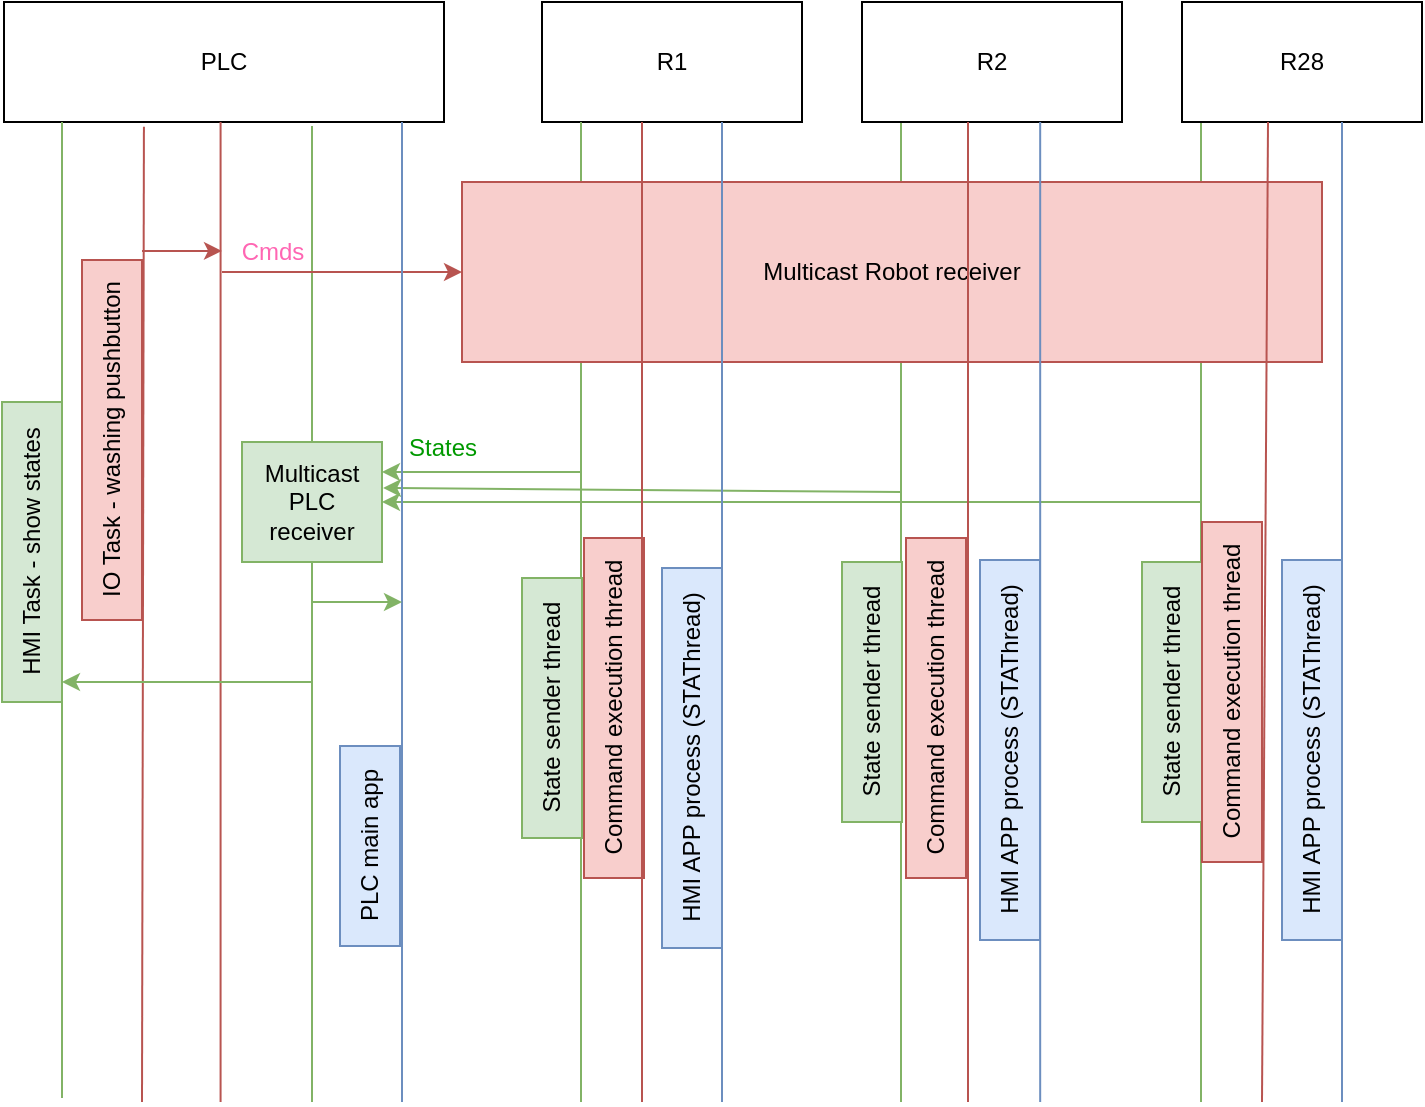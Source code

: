 <mxfile version="24.8.4" pages="2">
  <diagram name="SC" id="2jrvlOFDyI9eP0RItJlz">
    <mxGraphModel dx="1060" dy="691" grid="1" gridSize="10" guides="1" tooltips="1" connect="1" arrows="1" fold="1" page="1" pageScale="1" pageWidth="827" pageHeight="1169" math="0" shadow="0">
      <root>
        <mxCell id="0" />
        <mxCell id="1" parent="0" />
        <mxCell id="FDANH4CxxODxMzxdif0w-1" value="PLC" style="rounded=0;whiteSpace=wrap;html=1;" vertex="1" parent="1">
          <mxGeometry x="11" y="50" width="220" height="60" as="geometry" />
        </mxCell>
        <mxCell id="FDANH4CxxODxMzxdif0w-2" value="R1" style="rounded=0;whiteSpace=wrap;html=1;" vertex="1" parent="1">
          <mxGeometry x="280" y="50" width="130" height="60" as="geometry" />
        </mxCell>
        <mxCell id="FDANH4CxxODxMzxdif0w-5" value="" style="endArrow=none;html=1;rounded=0;entryX=0.7;entryY=1.033;entryDx=0;entryDy=0;entryPerimeter=0;fillColor=#d5e8d4;strokeColor=#82b366;" edge="1" parent="1" source="CRYQBkAOcl-qyv2Oy661-3" target="FDANH4CxxODxMzxdif0w-1">
          <mxGeometry width="50" height="50" relative="1" as="geometry">
            <mxPoint x="120" y="600" as="sourcePoint" />
            <mxPoint x="440" y="300" as="targetPoint" />
          </mxGeometry>
        </mxCell>
        <mxCell id="FDANH4CxxODxMzxdif0w-6" value="" style="endArrow=none;html=1;rounded=0;entryX=0.5;entryY=1;entryDx=0;entryDy=0;fillColor=#d5e8d4;strokeColor=#82b366;" edge="1" parent="1">
          <mxGeometry width="50" height="50" relative="1" as="geometry">
            <mxPoint x="299.5" y="600" as="sourcePoint" />
            <mxPoint x="299.5" y="110" as="targetPoint" />
          </mxGeometry>
        </mxCell>
        <mxCell id="FDANH4CxxODxMzxdif0w-7" value="" style="endArrow=none;html=1;rounded=0;entryX=0.5;entryY=1;entryDx=0;entryDy=0;fillColor=#d5e8d4;strokeColor=#82b366;" edge="1" parent="1">
          <mxGeometry width="50" height="50" relative="1" as="geometry">
            <mxPoint x="459.5" y="600" as="sourcePoint" />
            <mxPoint x="459.5" y="110" as="targetPoint" />
          </mxGeometry>
        </mxCell>
        <mxCell id="FDANH4CxxODxMzxdif0w-8" value="" style="endArrow=none;html=1;rounded=0;entryX=0.5;entryY=1;entryDx=0;entryDy=0;fillColor=#d5e8d4;strokeColor=#82b366;" edge="1" parent="1">
          <mxGeometry width="50" height="50" relative="1" as="geometry">
            <mxPoint x="609.5" y="600" as="sourcePoint" />
            <mxPoint x="609.5" y="110" as="targetPoint" />
          </mxGeometry>
        </mxCell>
        <mxCell id="CRYQBkAOcl-qyv2Oy661-1" value="Multicast Robot receiver" style="rounded=0;whiteSpace=wrap;html=1;fillColor=#f8cecc;strokeColor=#b85450;" vertex="1" parent="1">
          <mxGeometry x="240" y="140" width="430" height="90" as="geometry" />
        </mxCell>
        <mxCell id="CRYQBkAOcl-qyv2Oy661-2" value="" style="endArrow=classic;html=1;rounded=0;entryX=0;entryY=0.5;entryDx=0;entryDy=0;fillColor=#f8cecc;strokeColor=#b85450;" edge="1" parent="1" target="CRYQBkAOcl-qyv2Oy661-1">
          <mxGeometry width="50" height="50" relative="1" as="geometry">
            <mxPoint x="120" y="185" as="sourcePoint" />
            <mxPoint x="170" y="140" as="targetPoint" />
          </mxGeometry>
        </mxCell>
        <mxCell id="CRYQBkAOcl-qyv2Oy661-4" value="" style="endArrow=none;html=1;rounded=0;entryX=0.5;entryY=1;entryDx=0;entryDy=0;fillColor=#d5e8d4;strokeColor=#82b366;" edge="1" parent="1" target="CRYQBkAOcl-qyv2Oy661-3">
          <mxGeometry width="50" height="50" relative="1" as="geometry">
            <mxPoint x="165" y="600" as="sourcePoint" />
            <mxPoint x="120" y="110" as="targetPoint" />
          </mxGeometry>
        </mxCell>
        <mxCell id="CRYQBkAOcl-qyv2Oy661-3" value="Multicast PLC receiver" style="rounded=0;whiteSpace=wrap;html=1;fillColor=#d5e8d4;strokeColor=#82b366;" vertex="1" parent="1">
          <mxGeometry x="130" y="270" width="70" height="60" as="geometry" />
        </mxCell>
        <mxCell id="CRYQBkAOcl-qyv2Oy661-5" value="" style="endArrow=classic;html=1;rounded=0;entryX=1;entryY=0.25;entryDx=0;entryDy=0;fillColor=#d5e8d4;strokeColor=#82b366;" edge="1" parent="1" target="CRYQBkAOcl-qyv2Oy661-3">
          <mxGeometry width="50" height="50" relative="1" as="geometry">
            <mxPoint x="300" y="285" as="sourcePoint" />
            <mxPoint x="440" y="300" as="targetPoint" />
          </mxGeometry>
        </mxCell>
        <mxCell id="CRYQBkAOcl-qyv2Oy661-6" value="" style="endArrow=classic;html=1;rounded=0;entryX=1.008;entryY=0.383;entryDx=0;entryDy=0;entryPerimeter=0;fillColor=#d5e8d4;strokeColor=#82b366;" edge="1" parent="1" target="CRYQBkAOcl-qyv2Oy661-3">
          <mxGeometry width="50" height="50" relative="1" as="geometry">
            <mxPoint x="460" y="295" as="sourcePoint" />
            <mxPoint x="190" y="295" as="targetPoint" />
          </mxGeometry>
        </mxCell>
        <mxCell id="CRYQBkAOcl-qyv2Oy661-7" value="" style="endArrow=classic;html=1;rounded=0;entryX=1;entryY=0.5;entryDx=0;entryDy=0;fillColor=#d5e8d4;strokeColor=#82b366;" edge="1" parent="1" target="CRYQBkAOcl-qyv2Oy661-3">
          <mxGeometry width="50" height="50" relative="1" as="geometry">
            <mxPoint x="610" y="300" as="sourcePoint" />
            <mxPoint x="440" y="300" as="targetPoint" />
          </mxGeometry>
        </mxCell>
        <mxCell id="CRYQBkAOcl-qyv2Oy661-8" value="States" style="text;html=1;align=center;verticalAlign=middle;resizable=0;points=[];autosize=1;strokeColor=none;fillColor=none;fontColor=#009900;" vertex="1" parent="1">
          <mxGeometry x="200" y="258" width="60" height="30" as="geometry" />
        </mxCell>
        <mxCell id="CRYQBkAOcl-qyv2Oy661-10" value="" style="endArrow=none;html=1;rounded=0;entryX=0.5;entryY=1;entryDx=0;entryDy=0;fillColor=#f8cecc;strokeColor=#b85450;" edge="1" parent="1">
          <mxGeometry width="50" height="50" relative="1" as="geometry">
            <mxPoint x="119.29" y="600" as="sourcePoint" />
            <mxPoint x="119.29" y="110" as="targetPoint" />
          </mxGeometry>
        </mxCell>
        <mxCell id="CRYQBkAOcl-qyv2Oy661-11" value="Cmds" style="text;html=1;align=center;verticalAlign=middle;resizable=0;points=[];autosize=1;strokeColor=none;fillColor=none;fontColor=#FF66B3;" vertex="1" parent="1">
          <mxGeometry x="120" y="160" width="50" height="30" as="geometry" />
        </mxCell>
        <mxCell id="CRYQBkAOcl-qyv2Oy661-12" value="" style="endArrow=none;html=1;rounded=0;entryX=0.318;entryY=1.04;entryDx=0;entryDy=0;entryPerimeter=0;fillColor=#f8cecc;strokeColor=#b85450;" edge="1" parent="1" target="FDANH4CxxODxMzxdif0w-1">
          <mxGeometry width="50" height="50" relative="1" as="geometry">
            <mxPoint x="80" y="600" as="sourcePoint" />
            <mxPoint x="80" y="120" as="targetPoint" />
          </mxGeometry>
        </mxCell>
        <mxCell id="CRYQBkAOcl-qyv2Oy661-13" value="" style="endArrow=none;html=1;rounded=0;entryX=0.318;entryY=1.04;entryDx=0;entryDy=0;entryPerimeter=0;fillColor=#d5e8d4;strokeColor=#82b366;" edge="1" parent="1">
          <mxGeometry width="50" height="50" relative="1" as="geometry">
            <mxPoint x="40" y="598" as="sourcePoint" />
            <mxPoint x="40" y="110" as="targetPoint" />
          </mxGeometry>
        </mxCell>
        <mxCell id="CRYQBkAOcl-qyv2Oy661-14" value="IO Task - washing pushbutton" style="text;html=1;align=center;verticalAlign=middle;resizable=0;points=[];autosize=1;strokeColor=#b85450;fillColor=#f8cecc;rotation=-90;" vertex="1" parent="1">
          <mxGeometry x="-25" y="254" width="180" height="30" as="geometry" />
        </mxCell>
        <mxCell id="CRYQBkAOcl-qyv2Oy661-15" value="HMI Task - show states" style="text;html=1;align=center;verticalAlign=middle;resizable=0;points=[];autosize=1;strokeColor=#82b366;fillColor=#d5e8d4;rotation=-90;" vertex="1" parent="1">
          <mxGeometry x="-50" y="310" width="150" height="30" as="geometry" />
        </mxCell>
        <mxCell id="CRYQBkAOcl-qyv2Oy661-16" value="" style="endArrow=classic;html=1;rounded=0;fillColor=#d5e8d4;strokeColor=#82b366;" edge="1" parent="1">
          <mxGeometry width="50" height="50" relative="1" as="geometry">
            <mxPoint x="165" y="390" as="sourcePoint" />
            <mxPoint x="40" y="390" as="targetPoint" />
          </mxGeometry>
        </mxCell>
        <mxCell id="CRYQBkAOcl-qyv2Oy661-17" value="" style="endArrow=classic;html=1;rounded=0;fillColor=#f8cecc;strokeColor=#b85450;" edge="1" parent="1">
          <mxGeometry width="50" height="50" relative="1" as="geometry">
            <mxPoint x="80" y="174.44" as="sourcePoint" />
            <mxPoint x="120" y="174.44" as="targetPoint" />
          </mxGeometry>
        </mxCell>
        <mxCell id="CRYQBkAOcl-qyv2Oy661-19" value="R2" style="rounded=0;whiteSpace=wrap;html=1;" vertex="1" parent="1">
          <mxGeometry x="440" y="50" width="130" height="60" as="geometry" />
        </mxCell>
        <mxCell id="CRYQBkAOcl-qyv2Oy661-20" value="R28" style="rounded=0;whiteSpace=wrap;html=1;" vertex="1" parent="1">
          <mxGeometry x="600" y="50" width="120" height="60" as="geometry" />
        </mxCell>
        <mxCell id="CRYQBkAOcl-qyv2Oy661-21" value="" style="endArrow=none;html=1;rounded=0;entryX=0.75;entryY=1;entryDx=0;entryDy=0;fillColor=#f8cecc;strokeColor=#b85450;" edge="1" parent="1">
          <mxGeometry width="50" height="50" relative="1" as="geometry">
            <mxPoint x="493" y="600" as="sourcePoint" />
            <mxPoint x="493" y="110" as="targetPoint" />
          </mxGeometry>
        </mxCell>
        <mxCell id="CRYQBkAOcl-qyv2Oy661-22" value="" style="endArrow=none;html=1;rounded=0;entryX=0.75;entryY=1;entryDx=0;entryDy=0;fillColor=#f8cecc;strokeColor=#b85450;" edge="1" parent="1">
          <mxGeometry width="50" height="50" relative="1" as="geometry">
            <mxPoint x="640" y="600" as="sourcePoint" />
            <mxPoint x="643" y="110" as="targetPoint" />
          </mxGeometry>
        </mxCell>
        <mxCell id="_mBXVXvwPWV776XK4WE3-1" value="" style="endArrow=none;html=1;rounded=0;entryX=0.5;entryY=1;entryDx=0;entryDy=0;fillColor=#dae8fc;strokeColor=#6c8ebf;" edge="1" parent="1">
          <mxGeometry width="50" height="50" relative="1" as="geometry">
            <mxPoint x="210" y="600" as="sourcePoint" />
            <mxPoint x="210" y="110" as="targetPoint" />
          </mxGeometry>
        </mxCell>
        <mxCell id="_mBXVXvwPWV776XK4WE3-2" value="PLC main app" style="text;html=1;align=center;verticalAlign=middle;resizable=0;points=[];autosize=1;strokeColor=#6c8ebf;fillColor=#dae8fc;rotation=-90;" vertex="1" parent="1">
          <mxGeometry x="144" y="457" width="100" height="30" as="geometry" />
        </mxCell>
        <mxCell id="_mBXVXvwPWV776XK4WE3-3" value="" style="endArrow=classic;html=1;rounded=0;fillColor=#d5e8d4;strokeColor=#82b366;" edge="1" parent="1">
          <mxGeometry width="50" height="50" relative="1" as="geometry">
            <mxPoint x="165" y="350" as="sourcePoint" />
            <mxPoint x="210" y="350" as="targetPoint" />
          </mxGeometry>
        </mxCell>
        <mxCell id="_mBXVXvwPWV776XK4WE3-4" value="State sender thread" style="text;html=1;align=center;verticalAlign=middle;resizable=0;points=[];autosize=1;strokeColor=#82b366;fillColor=#d5e8d4;rotation=-90;" vertex="1" parent="1">
          <mxGeometry x="220" y="388" width="130" height="30" as="geometry" />
        </mxCell>
        <mxCell id="_mBXVXvwPWV776XK4WE3-5" value="Command execution thread" style="text;html=1;align=center;verticalAlign=middle;resizable=0;points=[];autosize=1;strokeColor=#b85450;fillColor=#f8cecc;rotation=-90;" vertex="1" parent="1">
          <mxGeometry x="231" y="388" width="170" height="30" as="geometry" />
        </mxCell>
        <mxCell id="_mBXVXvwPWV776XK4WE3-6" value="State sender thread" style="text;html=1;align=center;verticalAlign=middle;resizable=0;points=[];autosize=1;strokeColor=#82b366;fillColor=#d5e8d4;rotation=-90;" vertex="1" parent="1">
          <mxGeometry x="380" y="380" width="130" height="30" as="geometry" />
        </mxCell>
        <mxCell id="_mBXVXvwPWV776XK4WE3-7" value="State sender thread" style="text;html=1;align=center;verticalAlign=middle;resizable=0;points=[];autosize=1;strokeColor=#82b366;fillColor=#d5e8d4;rotation=-90;" vertex="1" parent="1">
          <mxGeometry x="530" y="380" width="130" height="30" as="geometry" />
        </mxCell>
        <mxCell id="_mBXVXvwPWV776XK4WE3-8" value="Command execution thread" style="text;html=1;align=center;verticalAlign=middle;resizable=0;points=[];autosize=1;strokeColor=#b85450;fillColor=#f8cecc;rotation=-90;" vertex="1" parent="1">
          <mxGeometry x="392" y="388" width="170" height="30" as="geometry" />
        </mxCell>
        <mxCell id="_mBXVXvwPWV776XK4WE3-9" value="Command execution thread" style="text;html=1;align=center;verticalAlign=middle;resizable=0;points=[];autosize=1;strokeColor=#b85450;fillColor=#f8cecc;rotation=-90;" vertex="1" parent="1">
          <mxGeometry x="540" y="380" width="170" height="30" as="geometry" />
        </mxCell>
        <mxCell id="_mBXVXvwPWV776XK4WE3-10" value="" style="endArrow=none;html=1;rounded=0;entryX=0.5;entryY=1;entryDx=0;entryDy=0;fillColor=#dae8fc;strokeColor=#6c8ebf;" edge="1" parent="1">
          <mxGeometry width="50" height="50" relative="1" as="geometry">
            <mxPoint x="370" y="600" as="sourcePoint" />
            <mxPoint x="370" y="110" as="targetPoint" />
          </mxGeometry>
        </mxCell>
        <mxCell id="_mBXVXvwPWV776XK4WE3-13" value="" style="endArrow=none;html=1;rounded=0;entryX=0.5;entryY=1;entryDx=0;entryDy=0;fillColor=#dae8fc;strokeColor=#6c8ebf;" edge="1" parent="1">
          <mxGeometry width="50" height="50" relative="1" as="geometry">
            <mxPoint x="529.09" y="600" as="sourcePoint" />
            <mxPoint x="529.09" y="110" as="targetPoint" />
          </mxGeometry>
        </mxCell>
        <mxCell id="_mBXVXvwPWV776XK4WE3-14" value="" style="endArrow=none;html=1;rounded=0;entryX=0.5;entryY=1;entryDx=0;entryDy=0;fillColor=#dae8fc;strokeColor=#6c8ebf;" edge="1" parent="1">
          <mxGeometry width="50" height="50" relative="1" as="geometry">
            <mxPoint x="680" y="600" as="sourcePoint" />
            <mxPoint x="680" y="110" as="targetPoint" />
          </mxGeometry>
        </mxCell>
        <mxCell id="_mBXVXvwPWV776XK4WE3-15" value="HMI APP process (STAThread)" style="text;html=1;align=center;verticalAlign=middle;resizable=0;points=[];autosize=1;strokeColor=#6c8ebf;fillColor=#dae8fc;rotation=270;" vertex="1" parent="1">
          <mxGeometry x="260" y="413" width="190" height="30" as="geometry" />
        </mxCell>
        <mxCell id="_mBXVXvwPWV776XK4WE3-16" value="HMI APP process (STAThread)" style="text;html=1;align=center;verticalAlign=middle;resizable=0;points=[];autosize=1;strokeColor=#6c8ebf;fillColor=#dae8fc;rotation=270;" vertex="1" parent="1">
          <mxGeometry x="419" y="409" width="190" height="30" as="geometry" />
        </mxCell>
        <mxCell id="_mBXVXvwPWV776XK4WE3-17" value="HMI APP process (STAThread)" style="text;html=1;align=center;verticalAlign=middle;resizable=0;points=[];autosize=1;strokeColor=#6c8ebf;fillColor=#dae8fc;rotation=270;" vertex="1" parent="1">
          <mxGeometry x="570" y="409" width="190" height="30" as="geometry" />
        </mxCell>
        <mxCell id="_mBXVXvwPWV776XK4WE3-18" value="" style="endArrow=none;html=1;rounded=0;entryX=0.75;entryY=1;entryDx=0;entryDy=0;fillColor=#f8cecc;strokeColor=#b85450;" edge="1" parent="1">
          <mxGeometry width="50" height="50" relative="1" as="geometry">
            <mxPoint x="330" y="600" as="sourcePoint" />
            <mxPoint x="330" y="110" as="targetPoint" />
          </mxGeometry>
        </mxCell>
      </root>
    </mxGraphModel>
  </diagram>
  <diagram id="uQcBuAGHsDxPfOJEa0wS" name="DIAGRAM">
    <mxGraphModel dx="1122" dy="732" grid="1" gridSize="10" guides="1" tooltips="1" connect="1" arrows="1" fold="1" page="1" pageScale="1" pageWidth="827" pageHeight="1169" math="0" shadow="0">
      <root>
        <mxCell id="0" />
        <mxCell id="1" parent="0" />
        <mxCell id="OwBJgH0goVnJYkpg6lLB-1" value="" style="ellipse;whiteSpace=wrap;html=1;" vertex="1" parent="1">
          <mxGeometry x="230" y="80" width="520" height="420" as="geometry" />
        </mxCell>
        <mxCell id="OwBJgH0goVnJYkpg6lLB-2" value="" style="ellipse;whiteSpace=wrap;html=1;" vertex="1" parent="1">
          <mxGeometry x="300" y="130" width="390" height="320" as="geometry" />
        </mxCell>
        <mxCell id="OwBJgH0goVnJYkpg6lLB-3" value="" style="endArrow=none;html=1;rounded=0;" edge="1" parent="1">
          <mxGeometry width="50" height="50" relative="1" as="geometry">
            <mxPoint x="339" y="386" as="sourcePoint" />
            <mxPoint x="292" y="425" as="targetPoint" />
            <Array as="points">
              <mxPoint x="300" y="386" />
            </Array>
          </mxGeometry>
        </mxCell>
        <mxCell id="OwBJgH0goVnJYkpg6lLB-5" value="" style="endArrow=none;html=1;rounded=0;exitX=0;exitY=0.464;exitDx=0;exitDy=0;exitPerimeter=0;" edge="1" parent="1" source="OwBJgH0goVnJYkpg6lLB-1">
          <mxGeometry width="50" height="50" relative="1" as="geometry">
            <mxPoint x="390" y="350" as="sourcePoint" />
            <mxPoint x="300" y="280" as="targetPoint" />
            <Array as="points">
              <mxPoint x="270" y="240" />
            </Array>
          </mxGeometry>
        </mxCell>
        <mxCell id="OwBJgH0goVnJYkpg6lLB-7" value="" style="endArrow=none;html=1;rounded=0;exitX=0.123;exitY=0.169;exitDx=0;exitDy=0;exitPerimeter=0;" edge="1" parent="1" source="OwBJgH0goVnJYkpg6lLB-2">
          <mxGeometry width="50" height="50" relative="1" as="geometry">
            <mxPoint x="390" y="350" as="sourcePoint" />
            <mxPoint x="296" y="150" as="targetPoint" />
            <Array as="points">
              <mxPoint x="348" y="140" />
            </Array>
          </mxGeometry>
        </mxCell>
        <mxCell id="OwBJgH0goVnJYkpg6lLB-8" value="готов к запуску" style="text;html=1;align=center;verticalAlign=middle;whiteSpace=wrap;rounded=0;rotation=-115;" vertex="1" parent="1">
          <mxGeometry x="240" y="330" width="60" height="30" as="geometry" />
        </mxCell>
        <mxCell id="OwBJgH0goVnJYkpg6lLB-9" value="Запущен" style="text;html=1;align=center;verticalAlign=middle;whiteSpace=wrap;rounded=0;rotation=-60;" vertex="1" parent="1">
          <mxGeometry x="260" y="190" width="60" height="30" as="geometry" />
        </mxCell>
        <mxCell id="OwBJgH0goVnJYkpg6lLB-11" value="Ошибка" style="rounded=1;whiteSpace=wrap;html=1;" vertex="1" parent="1">
          <mxGeometry x="433" y="270" width="124" height="40" as="geometry" />
        </mxCell>
        <mxCell id="OwBJgH0goVnJYkpg6lLB-12" value="" style="endArrow=classic;html=1;rounded=0;entryX=0.015;entryY=0.659;entryDx=0;entryDy=0;entryPerimeter=0;exitX=0;exitY=0.75;exitDx=0;exitDy=0;" edge="1" parent="1" source="OwBJgH0goVnJYkpg6lLB-11" target="OwBJgH0goVnJYkpg6lLB-2">
          <mxGeometry width="50" height="50" relative="1" as="geometry">
            <mxPoint x="390" y="350" as="sourcePoint" />
            <mxPoint x="440" y="300" as="targetPoint" />
          </mxGeometry>
        </mxCell>
        <mxCell id="OwBJgH0goVnJYkpg6lLB-16" value="" style="endArrow=none;html=1;rounded=0;" edge="1" parent="1">
          <mxGeometry width="50" height="50" relative="1" as="geometry">
            <mxPoint x="441" y="136" as="sourcePoint" />
            <mxPoint x="423" y="87" as="targetPoint" />
            <Array as="points">
              <mxPoint x="470" y="100" />
            </Array>
          </mxGeometry>
        </mxCell>
        <mxCell id="OwBJgH0goVnJYkpg6lLB-17" value="Дойка" style="text;html=1;align=center;verticalAlign=middle;resizable=0;points=[];autosize=1;strokeColor=none;fillColor=none;rotation=-25;" vertex="1" parent="1">
          <mxGeometry x="360" y="110" width="60" height="30" as="geometry" />
        </mxCell>
        <mxCell id="OwBJgH0goVnJYkpg6lLB-18" value="" style="endArrow=none;html=1;rounded=0;exitX=0.669;exitY=0.028;exitDx=0;exitDy=0;exitPerimeter=0;" edge="1" parent="1" source="OwBJgH0goVnJYkpg6lLB-2">
          <mxGeometry width="50" height="50" relative="1" as="geometry">
            <mxPoint x="452" y="148" as="sourcePoint" />
            <mxPoint x="587" y="95" as="targetPoint" />
            <Array as="points">
              <mxPoint x="600" y="130" />
            </Array>
          </mxGeometry>
        </mxCell>
        <mxCell id="OwBJgH0goVnJYkpg6lLB-19" value="Запрос паузы" style="text;html=1;align=center;verticalAlign=middle;resizable=0;points=[];autosize=1;strokeColor=none;fillColor=none;rotation=5.9;" vertex="1" parent="1">
          <mxGeometry x="470" y="90" width="100" height="30" as="geometry" />
        </mxCell>
        <mxCell id="OwBJgH0goVnJYkpg6lLB-20" value="" style="endArrow=classic;html=1;rounded=0;exitX=0.231;exitY=0.091;exitDx=0;exitDy=0;exitPerimeter=0;" edge="1" parent="1" source="OwBJgH0goVnJYkpg6lLB-2">
          <mxGeometry width="50" height="50" relative="1" as="geometry">
            <mxPoint x="480" y="280" as="sourcePoint" />
            <mxPoint x="450" y="270" as="targetPoint" />
          </mxGeometry>
        </mxCell>
        <mxCell id="OwBJgH0goVnJYkpg6lLB-21" value="" style="endArrow=none;html=1;rounded=0;exitX=0.921;exitY=0.234;exitDx=0;exitDy=0;exitPerimeter=0;entryX=0.913;entryY=0.219;entryDx=0;entryDy=0;entryPerimeter=0;" edge="1" parent="1" source="OwBJgH0goVnJYkpg6lLB-2" target="OwBJgH0goVnJYkpg6lLB-1">
          <mxGeometry width="50" height="50" relative="1" as="geometry">
            <mxPoint x="571" y="149" as="sourcePoint" />
            <mxPoint x="597" y="105" as="targetPoint" />
            <Array as="points">
              <mxPoint x="705" y="220" />
            </Array>
          </mxGeometry>
        </mxCell>
        <mxCell id="OwBJgH0goVnJYkpg6lLB-22" value="Пауза" style="text;html=1;align=center;verticalAlign=middle;resizable=0;points=[];autosize=1;strokeColor=none;fillColor=none;" vertex="1" parent="1">
          <mxGeometry x="610" y="130" width="60" height="30" as="geometry" />
        </mxCell>
        <mxCell id="OwBJgH0goVnJYkpg6lLB-23" value="Запрос мойки" style="text;html=1;align=center;verticalAlign=middle;resizable=0;points=[];autosize=1;strokeColor=none;fillColor=none;rotation=81;" vertex="1" parent="1">
          <mxGeometry x="660" y="260" width="100" height="30" as="geometry" />
        </mxCell>
        <mxCell id="OwBJgH0goVnJYkpg6lLB-24" value="Мойка" style="text;html=1;align=center;verticalAlign=middle;resizable=0;points=[];autosize=1;strokeColor=none;fillColor=none;rotation=-225;" vertex="1" parent="1">
          <mxGeometry x="640" y="390" width="60" height="30" as="geometry" />
        </mxCell>
        <mxCell id="OwBJgH0goVnJYkpg6lLB-25" value="Мойка завершена" style="text;html=1;align=center;verticalAlign=middle;resizable=0;points=[];autosize=1;strokeColor=none;fillColor=none;rotation=-170;" vertex="1" parent="1">
          <mxGeometry x="380" y="450" width="130" height="30" as="geometry" />
        </mxCell>
        <mxCell id="OwBJgH0goVnJYkpg6lLB-26" value="" style="endArrow=none;html=1;rounded=0;" edge="1" parent="1">
          <mxGeometry width="50" height="50" relative="1" as="geometry">
            <mxPoint x="683" y="331" as="sourcePoint" />
            <mxPoint x="741" y="346" as="targetPoint" />
            <Array as="points">
              <mxPoint x="700" y="370" />
            </Array>
          </mxGeometry>
        </mxCell>
        <mxCell id="OwBJgH0goVnJYkpg6lLB-27" value="" style="endArrow=none;html=1;rounded=0;exitX=0.769;exitY=0.925;exitDx=0;exitDy=0;exitPerimeter=0;entryX=0.777;entryY=0.917;entryDx=0;entryDy=0;entryPerimeter=0;" edge="1" parent="1" source="OwBJgH0goVnJYkpg6lLB-2" target="OwBJgH0goVnJYkpg6lLB-1">
          <mxGeometry width="50" height="50" relative="1" as="geometry">
            <mxPoint x="696" y="344" as="sourcePoint" />
            <mxPoint x="752" y="356" as="targetPoint" />
            <Array as="points">
              <mxPoint x="590" y="460" />
            </Array>
          </mxGeometry>
        </mxCell>
        <mxCell id="OwBJgH0goVnJYkpg6lLB-28" value="" style="endArrow=classic;html=1;rounded=0;exitX=0.877;exitY=0.822;exitDx=0;exitDy=0;exitPerimeter=0;" edge="1" parent="1" source="OwBJgH0goVnJYkpg6lLB-2">
          <mxGeometry width="50" height="50" relative="1" as="geometry">
            <mxPoint x="400" y="169" as="sourcePoint" />
            <mxPoint x="510" y="310" as="targetPoint" />
          </mxGeometry>
        </mxCell>
      </root>
    </mxGraphModel>
  </diagram>
</mxfile>
